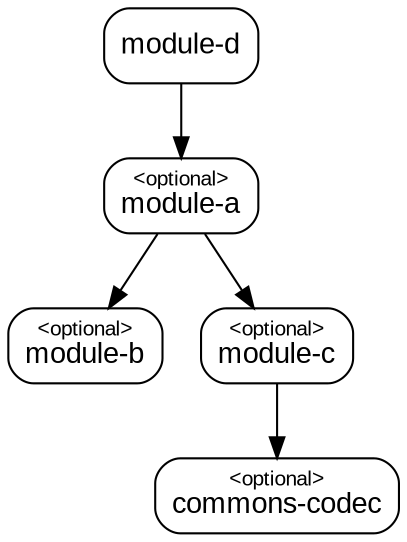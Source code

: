 digraph "module-d" {
  node [shape="box",style="rounded",fontname="Arial",fontsize="14"]
  edge [fontsize="10",fontname="Arial"]

  // Node Definitions:
  "com.github.ferstl:module-a:jar"[label=<<font point-size="10">&lt;optional&gt;</font><br/>module-a>]
  "com.github.ferstl:module-b:jar"[label=<<font point-size="10">&lt;optional&gt;</font><br/>module-b>]
  "com.github.ferstl:module-c:jar"[label=<<font point-size="10">&lt;optional&gt;</font><br/>module-c>]
  "commons-codec:commons-codec:jar"[label=<<font point-size="10">&lt;optional&gt;</font><br/>commons-codec>]
  "com.github.ferstl:module-d:jar"[label=<module-d>]

  // Edge Definitions:
  "com.github.ferstl:module-a:jar" -> "com.github.ferstl:module-b:jar"
  "com.github.ferstl:module-c:jar" -> "commons-codec:commons-codec:jar"
  "com.github.ferstl:module-a:jar" -> "com.github.ferstl:module-c:jar"
  "com.github.ferstl:module-d:jar" -> "com.github.ferstl:module-a:jar"
}
